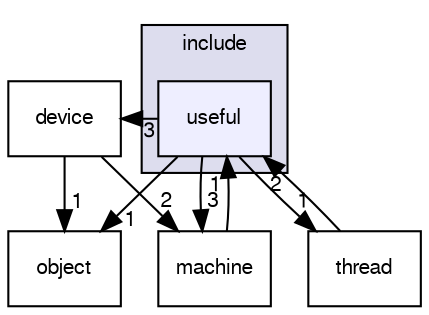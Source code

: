 digraph "include/useful" {
  bgcolor=transparent;
  compound=true
  node [ fontsize="10", fontname="FreeSans"];
  edge [ labelfontsize="10", labelfontname="FreeSans"];
  subgraph clusterdir_d44c64559bbebec7f509842c48db8b23 {
    graph [ bgcolor="#ddddee", pencolor="black", label="include" fontname="FreeSans", fontsize="10", URL="dir_d44c64559bbebec7f509842c48db8b23.html"]
  dir_47dbc637104379882e845e75ede8d309 [shape=box, label="useful", style="filled", fillcolor="#eeeeff", pencolor="black", URL="dir_47dbc637104379882e845e75ede8d309.html"];
  }
  dir_00639e50a5e06ba932c41b2ae621276d [shape=box label="device" URL="dir_00639e50a5e06ba932c41b2ae621276d.html"];
  dir_23d5af2e228901f93ce64754cbbfed9f [shape=box label="object" URL="dir_23d5af2e228901f93ce64754cbbfed9f.html"];
  dir_ca34dfd472e7f8119d5dbfd07bd79aae [shape=box label="thread" URL="dir_ca34dfd472e7f8119d5dbfd07bd79aae.html"];
  dir_c25c118f76a81c77ceea021073727baa [shape=box label="machine" URL="dir_c25c118f76a81c77ceea021073727baa.html"];
  dir_00639e50a5e06ba932c41b2ae621276d->dir_23d5af2e228901f93ce64754cbbfed9f [headlabel="1", labeldistance=1.5 headhref="dir_000001_000005.html"];
  dir_00639e50a5e06ba932c41b2ae621276d->dir_c25c118f76a81c77ceea021073727baa [headlabel="2", labeldistance=1.5 headhref="dir_000001_000004.html"];
  dir_ca34dfd472e7f8119d5dbfd07bd79aae->dir_47dbc637104379882e845e75ede8d309 [headlabel="2", labeldistance=1.5 headhref="dir_000006_000002.html"];
  dir_c25c118f76a81c77ceea021073727baa->dir_47dbc637104379882e845e75ede8d309 [headlabel="1", labeldistance=1.5 headhref="dir_000004_000002.html"];
  dir_47dbc637104379882e845e75ede8d309->dir_00639e50a5e06ba932c41b2ae621276d [headlabel="3", labeldistance=1.5 headhref="dir_000002_000001.html"];
  dir_47dbc637104379882e845e75ede8d309->dir_23d5af2e228901f93ce64754cbbfed9f [headlabel="1", labeldistance=1.5 headhref="dir_000002_000005.html"];
  dir_47dbc637104379882e845e75ede8d309->dir_ca34dfd472e7f8119d5dbfd07bd79aae [headlabel="1", labeldistance=1.5 headhref="dir_000002_000006.html"];
  dir_47dbc637104379882e845e75ede8d309->dir_c25c118f76a81c77ceea021073727baa [headlabel="3", labeldistance=1.5 headhref="dir_000002_000004.html"];
}
